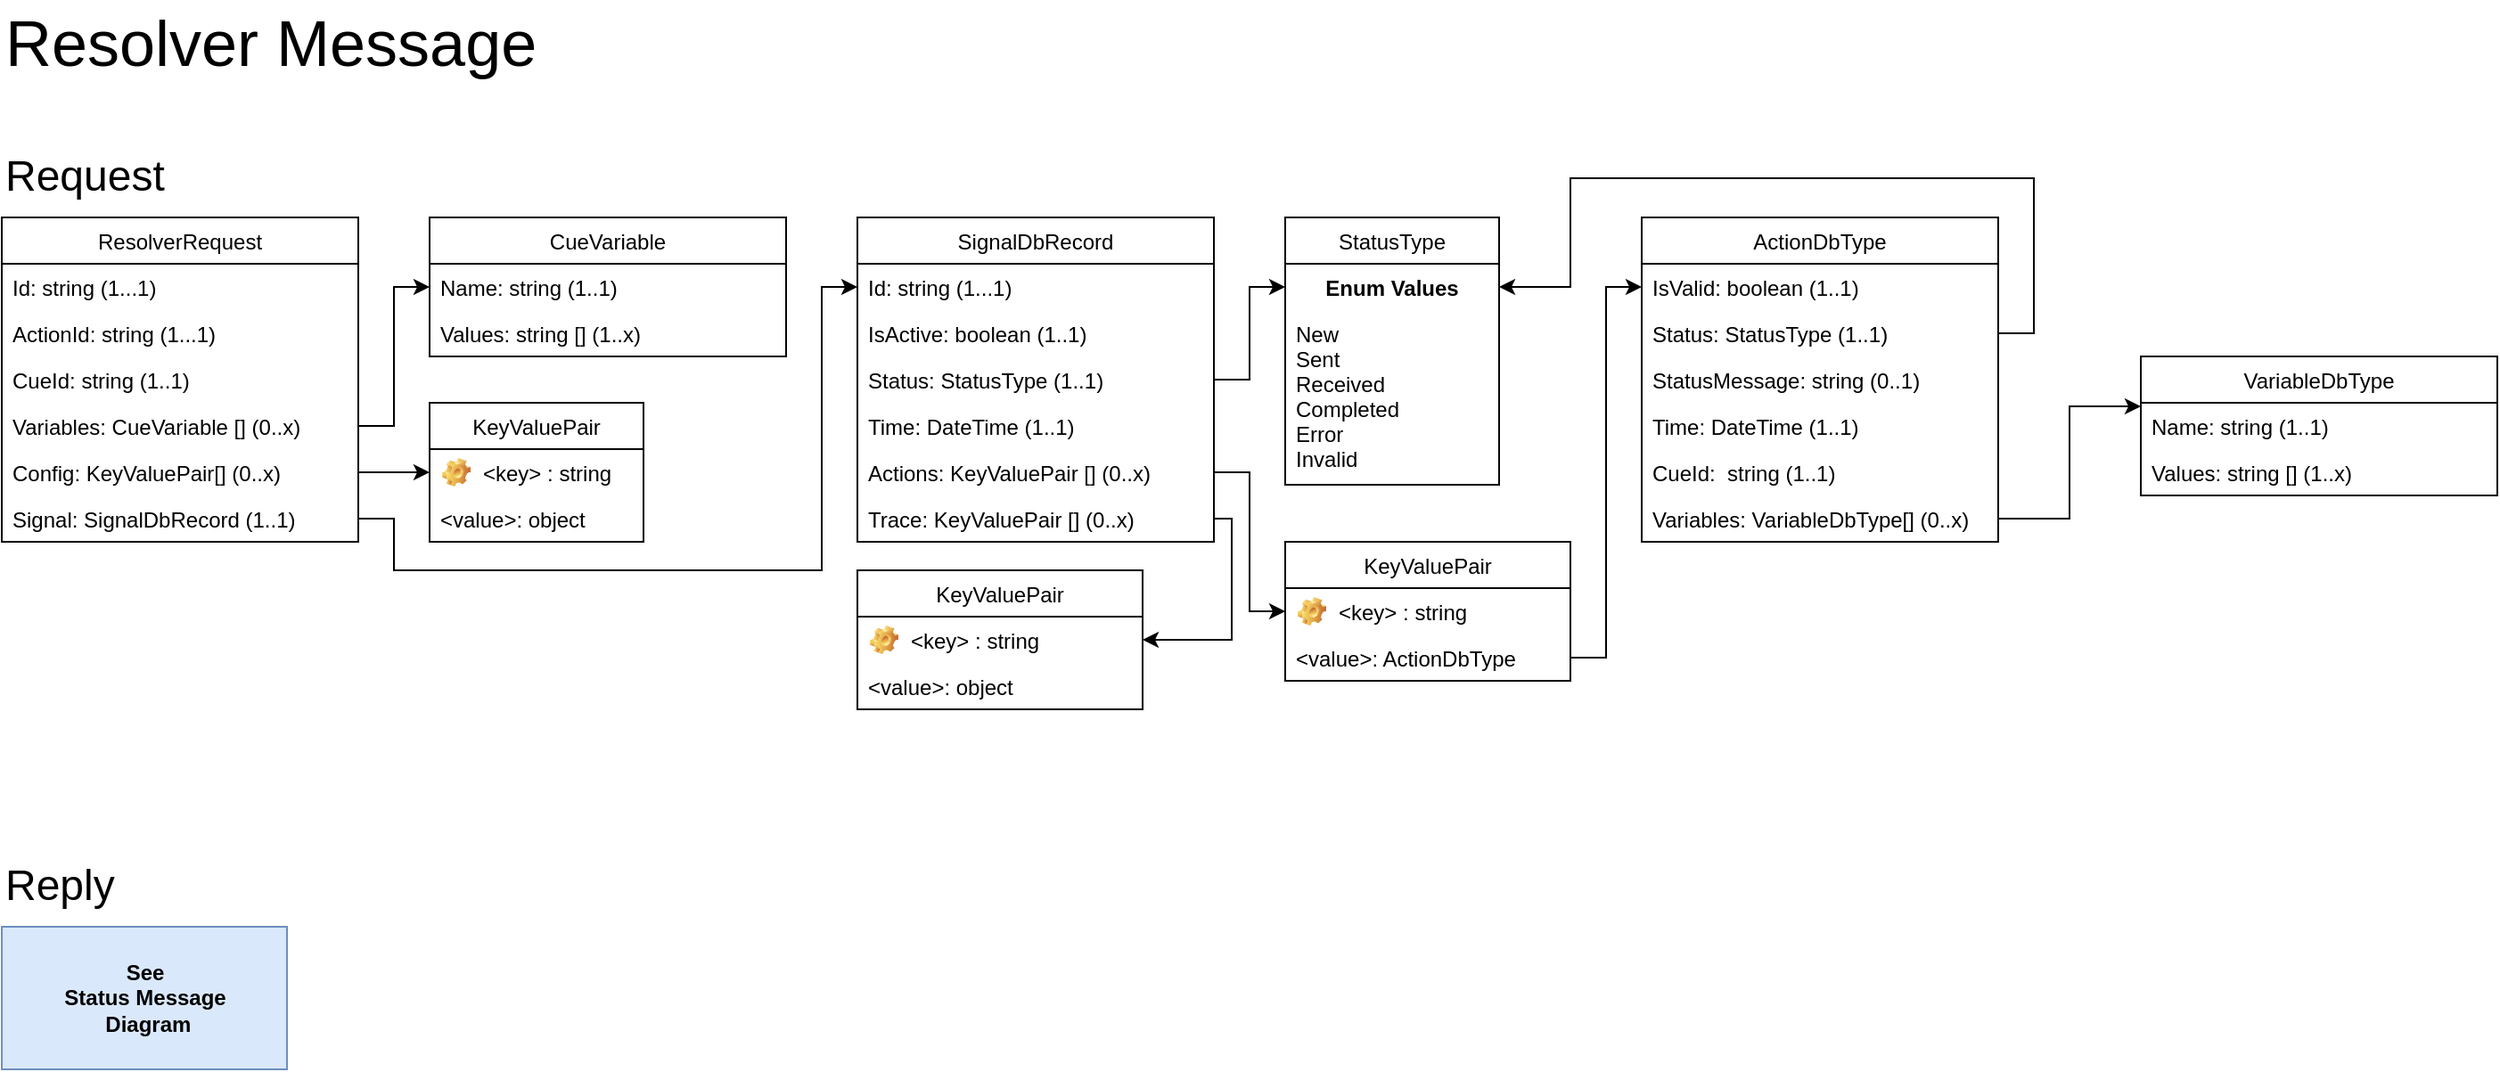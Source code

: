 <mxfile version="13.7.3" type="device"><diagram id="CwCPBcXZOWI9J1zfgDHO" name="Page-1"><mxGraphModel dx="927" dy="618" grid="1" gridSize="10" guides="1" tooltips="1" connect="1" arrows="1" fold="1" page="1" pageScale="1" pageWidth="1100" pageHeight="850" math="0" shadow="0"><root><mxCell id="0"/><mxCell id="1" parent="0"/><mxCell id="KmfvtNIkWaQ_sEXPeE87-1" value="ResolverRequest" style="swimlane;fontStyle=0;childLayout=stackLayout;horizontal=1;startSize=26;fillColor=none;horizontalStack=0;resizeParent=1;resizeParentMax=0;resizeLast=0;collapsible=1;marginBottom=0;" parent="1" vertex="1"><mxGeometry x="40" y="162" width="200" height="182" as="geometry"/></mxCell><mxCell id="KmfvtNIkWaQ_sEXPeE87-2" value="Id: string (1...1)" style="text;strokeColor=none;fillColor=none;align=left;verticalAlign=top;spacingLeft=4;spacingRight=4;overflow=hidden;rotatable=0;points=[[0,0.5],[1,0.5]];portConstraint=eastwest;" parent="KmfvtNIkWaQ_sEXPeE87-1" vertex="1"><mxGeometry y="26" width="200" height="26" as="geometry"/></mxCell><mxCell id="KmfvtNIkWaQ_sEXPeE87-3" value="ActionId: string (1...1)" style="text;strokeColor=none;fillColor=none;align=left;verticalAlign=top;spacingLeft=4;spacingRight=4;overflow=hidden;rotatable=0;points=[[0,0.5],[1,0.5]];portConstraint=eastwest;" parent="KmfvtNIkWaQ_sEXPeE87-1" vertex="1"><mxGeometry y="52" width="200" height="26" as="geometry"/></mxCell><mxCell id="KmfvtNIkWaQ_sEXPeE87-7" value="CueId: string (1..1)" style="text;strokeColor=none;fillColor=none;align=left;verticalAlign=top;spacingLeft=4;spacingRight=4;overflow=hidden;rotatable=0;points=[[0,0.5],[1,0.5]];portConstraint=eastwest;" parent="KmfvtNIkWaQ_sEXPeE87-1" vertex="1"><mxGeometry y="78" width="200" height="26" as="geometry"/></mxCell><mxCell id="KmfvtNIkWaQ_sEXPeE87-6" value="Variables: CueVariable [] (0..x)" style="text;strokeColor=none;fillColor=none;align=left;verticalAlign=top;spacingLeft=4;spacingRight=4;overflow=hidden;rotatable=0;points=[[0,0.5],[1,0.5]];portConstraint=eastwest;" parent="KmfvtNIkWaQ_sEXPeE87-1" vertex="1"><mxGeometry y="104" width="200" height="26" as="geometry"/></mxCell><mxCell id="5pbbXjXSg07QnBIjyVvJ-1" value="Config: KeyValuePair[] (0..x)" style="text;strokeColor=none;fillColor=none;align=left;verticalAlign=top;spacingLeft=4;spacingRight=4;overflow=hidden;rotatable=0;points=[[0,0.5],[1,0.5]];portConstraint=eastwest;" parent="KmfvtNIkWaQ_sEXPeE87-1" vertex="1"><mxGeometry y="130" width="200" height="26" as="geometry"/></mxCell><mxCell id="5pbbXjXSg07QnBIjyVvJ-2" value="Signal: SignalDbRecord (1..1)" style="text;strokeColor=none;fillColor=none;align=left;verticalAlign=top;spacingLeft=4;spacingRight=4;overflow=hidden;rotatable=0;points=[[0,0.5],[1,0.5]];portConstraint=eastwest;" parent="KmfvtNIkWaQ_sEXPeE87-1" vertex="1"><mxGeometry y="156" width="200" height="26" as="geometry"/></mxCell><mxCell id="Yg6pK1T9AQLUbVwk1xyi-1" value="&lt;font style=&quot;font-size: 24px&quot;&gt;Request&lt;/font&gt;" style="text;html=1;resizable=0;points=[];autosize=1;align=left;verticalAlign=top;spacingTop=-4;" parent="1" vertex="1"><mxGeometry x="40" y="122" width="100" height="20" as="geometry"/></mxCell><mxCell id="Yg6pK1T9AQLUbVwk1xyi-2" value="&lt;span style=&quot;font-size: 36px&quot;&gt;Resolver Message&lt;/span&gt;" style="text;html=1;resizable=0;points=[];autosize=1;align=left;verticalAlign=top;spacingTop=-4;" parent="1" vertex="1"><mxGeometry x="40" y="40" width="310" height="20" as="geometry"/></mxCell><mxCell id="Yg6pK1T9AQLUbVwk1xyi-10" value="&lt;font style=&quot;font-size: 24px&quot;&gt;Reply&lt;/font&gt;" style="text;html=1;resizable=0;points=[];autosize=1;align=left;verticalAlign=top;spacingTop=-4;" parent="1" vertex="1"><mxGeometry x="40" y="520" width="80" height="20" as="geometry"/></mxCell><mxCell id="S3AsXl8oEXzv2uJ6KpzK-1" value="CueVariable" style="swimlane;fontStyle=0;childLayout=stackLayout;horizontal=1;startSize=26;fillColor=none;horizontalStack=0;resizeParent=1;resizeParentMax=0;resizeLast=0;collapsible=1;marginBottom=0;" vertex="1" parent="1"><mxGeometry x="280" y="162" width="200" height="78" as="geometry"/></mxCell><mxCell id="S3AsXl8oEXzv2uJ6KpzK-2" value="Name: string (1..1)" style="text;strokeColor=none;fillColor=none;align=left;verticalAlign=top;spacingLeft=4;spacingRight=4;overflow=hidden;rotatable=0;points=[[0,0.5],[1,0.5]];portConstraint=eastwest;" vertex="1" parent="S3AsXl8oEXzv2uJ6KpzK-1"><mxGeometry y="26" width="200" height="26" as="geometry"/></mxCell><mxCell id="S3AsXl8oEXzv2uJ6KpzK-3" value="Values: string [] (1..x)" style="text;strokeColor=none;fillColor=none;align=left;verticalAlign=top;spacingLeft=4;spacingRight=4;overflow=hidden;rotatable=0;points=[[0,0.5],[1,0.5]];portConstraint=eastwest;" vertex="1" parent="S3AsXl8oEXzv2uJ6KpzK-1"><mxGeometry y="52" width="200" height="26" as="geometry"/></mxCell><mxCell id="S3AsXl8oEXzv2uJ6KpzK-4" style="edgeStyle=orthogonalEdgeStyle;rounded=0;orthogonalLoop=1;jettySize=auto;html=1;exitX=1;exitY=0.5;exitDx=0;exitDy=0;entryX=0;entryY=0.5;entryDx=0;entryDy=0;" edge="1" parent="1" source="KmfvtNIkWaQ_sEXPeE87-6" target="S3AsXl8oEXzv2uJ6KpzK-1"><mxGeometry relative="1" as="geometry"/></mxCell><mxCell id="S3AsXl8oEXzv2uJ6KpzK-6" style="edgeStyle=orthogonalEdgeStyle;rounded=0;orthogonalLoop=1;jettySize=auto;html=1;exitX=1;exitY=0.5;exitDx=0;exitDy=0;entryX=0;entryY=0.5;entryDx=0;entryDy=0;" edge="1" parent="1" source="5pbbXjXSg07QnBIjyVvJ-1" target="UtzcR_tTg8Ej9OjdFDzc-1"><mxGeometry relative="1" as="geometry"/></mxCell><mxCell id="S3AsXl8oEXzv2uJ6KpzK-7" value="SignalDbRecord" style="swimlane;fontStyle=0;childLayout=stackLayout;horizontal=1;startSize=26;fillColor=none;horizontalStack=0;resizeParent=1;resizeParentMax=0;resizeLast=0;collapsible=1;marginBottom=0;" vertex="1" parent="1"><mxGeometry x="520" y="162" width="200" height="182" as="geometry"/></mxCell><mxCell id="S3AsXl8oEXzv2uJ6KpzK-8" value="Id: string (1...1)" style="text;strokeColor=none;fillColor=none;align=left;verticalAlign=top;spacingLeft=4;spacingRight=4;overflow=hidden;rotatable=0;points=[[0,0.5],[1,0.5]];portConstraint=eastwest;" vertex="1" parent="S3AsXl8oEXzv2uJ6KpzK-7"><mxGeometry y="26" width="200" height="26" as="geometry"/></mxCell><mxCell id="S3AsXl8oEXzv2uJ6KpzK-9" value="IsActive: boolean (1..1)" style="text;strokeColor=none;fillColor=none;align=left;verticalAlign=top;spacingLeft=4;spacingRight=4;overflow=hidden;rotatable=0;points=[[0,0.5],[1,0.5]];portConstraint=eastwest;" vertex="1" parent="S3AsXl8oEXzv2uJ6KpzK-7"><mxGeometry y="52" width="200" height="26" as="geometry"/></mxCell><mxCell id="S3AsXl8oEXzv2uJ6KpzK-10" value="Status: StatusType (1..1)" style="text;strokeColor=none;fillColor=none;align=left;verticalAlign=top;spacingLeft=4;spacingRight=4;overflow=hidden;rotatable=0;points=[[0,0.5],[1,0.5]];portConstraint=eastwest;" vertex="1" parent="S3AsXl8oEXzv2uJ6KpzK-7"><mxGeometry y="78" width="200" height="26" as="geometry"/></mxCell><mxCell id="S3AsXl8oEXzv2uJ6KpzK-11" value="Time: DateTime (1..1)" style="text;strokeColor=none;fillColor=none;align=left;verticalAlign=top;spacingLeft=4;spacingRight=4;overflow=hidden;rotatable=0;points=[[0,0.5],[1,0.5]];portConstraint=eastwest;" vertex="1" parent="S3AsXl8oEXzv2uJ6KpzK-7"><mxGeometry y="104" width="200" height="26" as="geometry"/></mxCell><mxCell id="S3AsXl8oEXzv2uJ6KpzK-12" value="Actions: KeyValuePair [] (0..x)" style="text;strokeColor=none;fillColor=none;align=left;verticalAlign=top;spacingLeft=4;spacingRight=4;overflow=hidden;rotatable=0;points=[[0,0.5],[1,0.5]];portConstraint=eastwest;" vertex="1" parent="S3AsXl8oEXzv2uJ6KpzK-7"><mxGeometry y="130" width="200" height="26" as="geometry"/></mxCell><mxCell id="S3AsXl8oEXzv2uJ6KpzK-13" value="Trace: KeyValuePair [] (0..x)" style="text;strokeColor=none;fillColor=none;align=left;verticalAlign=top;spacingLeft=4;spacingRight=4;overflow=hidden;rotatable=0;points=[[0,0.5],[1,0.5]];portConstraint=eastwest;" vertex="1" parent="S3AsXl8oEXzv2uJ6KpzK-7"><mxGeometry y="156" width="200" height="26" as="geometry"/></mxCell><mxCell id="S3AsXl8oEXzv2uJ6KpzK-14" style="edgeStyle=orthogonalEdgeStyle;rounded=0;orthogonalLoop=1;jettySize=auto;html=1;exitX=1;exitY=0.5;exitDx=0;exitDy=0;entryX=0;entryY=0.5;entryDx=0;entryDy=0;" edge="1" parent="1" source="5pbbXjXSg07QnBIjyVvJ-2" target="S3AsXl8oEXzv2uJ6KpzK-8"><mxGeometry relative="1" as="geometry"><Array as="points"><mxPoint x="260" y="331"/><mxPoint x="260" y="360"/><mxPoint x="500" y="360"/><mxPoint x="500" y="201"/></Array></mxGeometry></mxCell><mxCell id="UtzcR_tTg8Ej9OjdFDzc-1" value="KeyValuePair" style="swimlane;fontStyle=0;childLayout=stackLayout;horizontal=1;startSize=26;fillColor=none;horizontalStack=0;resizeParent=1;resizeParentMax=0;resizeLast=0;collapsible=1;marginBottom=0;" parent="1" vertex="1"><mxGeometry x="280" y="266" width="120" height="78" as="geometry"/></mxCell><mxCell id="UtzcR_tTg8Ej9OjdFDzc-2" value="&lt;key&gt; : string" style="label;fontStyle=0;strokeColor=none;fillColor=none;align=left;verticalAlign=top;overflow=hidden;spacingLeft=28;spacingRight=4;rotatable=0;points=[[0,0.5],[1,0.5]];portConstraint=eastwest;imageWidth=16;imageHeight=16;image=img/clipart/Gear_128x128.png" parent="UtzcR_tTg8Ej9OjdFDzc-1" vertex="1"><mxGeometry y="26" width="120" height="26" as="geometry"/></mxCell><mxCell id="UtzcR_tTg8Ej9OjdFDzc-3" value="&lt;value&gt;: object" style="text;strokeColor=none;fillColor=none;align=left;verticalAlign=top;spacingLeft=4;spacingRight=4;overflow=hidden;rotatable=0;points=[[0,0.5],[1,0.5]];portConstraint=eastwest;" parent="UtzcR_tTg8Ej9OjdFDzc-1" vertex="1"><mxGeometry y="52" width="120" height="26" as="geometry"/></mxCell><mxCell id="S3AsXl8oEXzv2uJ6KpzK-15" value="StatusType" style="swimlane;fontStyle=0;childLayout=stackLayout;horizontal=1;startSize=26;fillColor=none;horizontalStack=0;resizeParent=1;resizeParentMax=0;resizeLast=0;collapsible=1;marginBottom=0;" vertex="1" parent="1"><mxGeometry x="760" y="162" width="120" height="150" as="geometry"/></mxCell><mxCell id="S3AsXl8oEXzv2uJ6KpzK-16" value="Enum Values" style="text;align=center;fontStyle=1;verticalAlign=middle;spacingLeft=3;spacingRight=3;strokeColor=none;rotatable=0;points=[[0,0.5],[1,0.5]];portConstraint=eastwest;" vertex="1" parent="S3AsXl8oEXzv2uJ6KpzK-15"><mxGeometry y="26" width="120" height="26" as="geometry"/></mxCell><mxCell id="S3AsXl8oEXzv2uJ6KpzK-17" value="New&#10;Sent&#10;Received&#10;Completed&#10;Error&#10;Invalid&#10;" style="text;strokeColor=none;fillColor=none;align=left;verticalAlign=top;spacingLeft=4;spacingRight=4;overflow=hidden;rotatable=0;points=[[0,0.5],[1,0.5]];portConstraint=eastwest;" vertex="1" parent="S3AsXl8oEXzv2uJ6KpzK-15"><mxGeometry y="52" width="120" height="98" as="geometry"/></mxCell><mxCell id="S3AsXl8oEXzv2uJ6KpzK-18" style="edgeStyle=orthogonalEdgeStyle;rounded=0;orthogonalLoop=1;jettySize=auto;html=1;exitX=1;exitY=0.5;exitDx=0;exitDy=0;entryX=0;entryY=0.5;entryDx=0;entryDy=0;" edge="1" parent="1" source="S3AsXl8oEXzv2uJ6KpzK-10" target="S3AsXl8oEXzv2uJ6KpzK-16"><mxGeometry relative="1" as="geometry"/></mxCell><mxCell id="S3AsXl8oEXzv2uJ6KpzK-19" value="KeyValuePair" style="swimlane;fontStyle=0;childLayout=stackLayout;horizontal=1;startSize=26;fillColor=none;horizontalStack=0;resizeParent=1;resizeParentMax=0;resizeLast=0;collapsible=1;marginBottom=0;" vertex="1" parent="1"><mxGeometry x="760" y="344" width="160" height="78" as="geometry"/></mxCell><mxCell id="S3AsXl8oEXzv2uJ6KpzK-20" value="&lt;key&gt; : string" style="label;fontStyle=0;strokeColor=none;fillColor=none;align=left;verticalAlign=top;overflow=hidden;spacingLeft=28;spacingRight=4;rotatable=0;points=[[0,0.5],[1,0.5]];portConstraint=eastwest;imageWidth=16;imageHeight=16;image=img/clipart/Gear_128x128.png" vertex="1" parent="S3AsXl8oEXzv2uJ6KpzK-19"><mxGeometry y="26" width="160" height="26" as="geometry"/></mxCell><mxCell id="S3AsXl8oEXzv2uJ6KpzK-21" value="&lt;value&gt;: ActionDbType" style="text;strokeColor=none;fillColor=none;align=left;verticalAlign=top;spacingLeft=4;spacingRight=4;overflow=hidden;rotatable=0;points=[[0,0.5],[1,0.5]];portConstraint=eastwest;" vertex="1" parent="S3AsXl8oEXzv2uJ6KpzK-19"><mxGeometry y="52" width="160" height="26" as="geometry"/></mxCell><mxCell id="S3AsXl8oEXzv2uJ6KpzK-22" style="edgeStyle=orthogonalEdgeStyle;rounded=0;orthogonalLoop=1;jettySize=auto;html=1;exitX=1;exitY=0.5;exitDx=0;exitDy=0;entryX=0;entryY=0.5;entryDx=0;entryDy=0;" edge="1" parent="1" source="S3AsXl8oEXzv2uJ6KpzK-12" target="S3AsXl8oEXzv2uJ6KpzK-20"><mxGeometry relative="1" as="geometry"/></mxCell><mxCell id="S3AsXl8oEXzv2uJ6KpzK-23" value="ActionDbType" style="swimlane;fontStyle=0;childLayout=stackLayout;horizontal=1;startSize=26;fillColor=none;horizontalStack=0;resizeParent=1;resizeParentMax=0;resizeLast=0;collapsible=1;marginBottom=0;" vertex="1" parent="1"><mxGeometry x="960" y="162" width="200" height="182" as="geometry"/></mxCell><mxCell id="S3AsXl8oEXzv2uJ6KpzK-24" value="IsValid: boolean (1..1)" style="text;strokeColor=none;fillColor=none;align=left;verticalAlign=top;spacingLeft=4;spacingRight=4;overflow=hidden;rotatable=0;points=[[0,0.5],[1,0.5]];portConstraint=eastwest;" vertex="1" parent="S3AsXl8oEXzv2uJ6KpzK-23"><mxGeometry y="26" width="200" height="26" as="geometry"/></mxCell><mxCell id="S3AsXl8oEXzv2uJ6KpzK-25" value="Status: StatusType (1..1)&#10;" style="text;strokeColor=none;fillColor=none;align=left;verticalAlign=top;spacingLeft=4;spacingRight=4;overflow=hidden;rotatable=0;points=[[0,0.5],[1,0.5]];portConstraint=eastwest;" vertex="1" parent="S3AsXl8oEXzv2uJ6KpzK-23"><mxGeometry y="52" width="200" height="26" as="geometry"/></mxCell><mxCell id="S3AsXl8oEXzv2uJ6KpzK-26" value="StatusMessage: string (0..1)" style="text;strokeColor=none;fillColor=none;align=left;verticalAlign=top;spacingLeft=4;spacingRight=4;overflow=hidden;rotatable=0;points=[[0,0.5],[1,0.5]];portConstraint=eastwest;" vertex="1" parent="S3AsXl8oEXzv2uJ6KpzK-23"><mxGeometry y="78" width="200" height="26" as="geometry"/></mxCell><mxCell id="S3AsXl8oEXzv2uJ6KpzK-27" value="Time: DateTime (1..1)" style="text;strokeColor=none;fillColor=none;align=left;verticalAlign=top;spacingLeft=4;spacingRight=4;overflow=hidden;rotatable=0;points=[[0,0.5],[1,0.5]];portConstraint=eastwest;" vertex="1" parent="S3AsXl8oEXzv2uJ6KpzK-23"><mxGeometry y="104" width="200" height="26" as="geometry"/></mxCell><mxCell id="S3AsXl8oEXzv2uJ6KpzK-28" value="CueId:  string (1..1)" style="text;strokeColor=none;fillColor=none;align=left;verticalAlign=top;spacingLeft=4;spacingRight=4;overflow=hidden;rotatable=0;points=[[0,0.5],[1,0.5]];portConstraint=eastwest;" vertex="1" parent="S3AsXl8oEXzv2uJ6KpzK-23"><mxGeometry y="130" width="200" height="26" as="geometry"/></mxCell><mxCell id="S3AsXl8oEXzv2uJ6KpzK-29" value="Variables: VariableDbType[] (0..x)" style="text;strokeColor=none;fillColor=none;align=left;verticalAlign=top;spacingLeft=4;spacingRight=4;overflow=hidden;rotatable=0;points=[[0,0.5],[1,0.5]];portConstraint=eastwest;" vertex="1" parent="S3AsXl8oEXzv2uJ6KpzK-23"><mxGeometry y="156" width="200" height="26" as="geometry"/></mxCell><mxCell id="S3AsXl8oEXzv2uJ6KpzK-30" style="edgeStyle=orthogonalEdgeStyle;rounded=0;orthogonalLoop=1;jettySize=auto;html=1;exitX=1;exitY=0.5;exitDx=0;exitDy=0;entryX=0;entryY=0.5;entryDx=0;entryDy=0;" edge="1" parent="1" source="S3AsXl8oEXzv2uJ6KpzK-21" target="S3AsXl8oEXzv2uJ6KpzK-24"><mxGeometry relative="1" as="geometry"/></mxCell><mxCell id="S3AsXl8oEXzv2uJ6KpzK-31" value="KeyValuePair" style="swimlane;fontStyle=0;childLayout=stackLayout;horizontal=1;startSize=26;fillColor=none;horizontalStack=0;resizeParent=1;resizeParentMax=0;resizeLast=0;collapsible=1;marginBottom=0;" vertex="1" parent="1"><mxGeometry x="520" y="360" width="160" height="78" as="geometry"/></mxCell><mxCell id="S3AsXl8oEXzv2uJ6KpzK-32" value="&lt;key&gt; : string" style="label;fontStyle=0;strokeColor=none;fillColor=none;align=left;verticalAlign=top;overflow=hidden;spacingLeft=28;spacingRight=4;rotatable=0;points=[[0,0.5],[1,0.5]];portConstraint=eastwest;imageWidth=16;imageHeight=16;image=img/clipart/Gear_128x128.png" vertex="1" parent="S3AsXl8oEXzv2uJ6KpzK-31"><mxGeometry y="26" width="160" height="26" as="geometry"/></mxCell><mxCell id="S3AsXl8oEXzv2uJ6KpzK-33" value="&lt;value&gt;: object" style="text;strokeColor=none;fillColor=none;align=left;verticalAlign=top;spacingLeft=4;spacingRight=4;overflow=hidden;rotatable=0;points=[[0,0.5],[1,0.5]];portConstraint=eastwest;" vertex="1" parent="S3AsXl8oEXzv2uJ6KpzK-31"><mxGeometry y="52" width="160" height="26" as="geometry"/></mxCell><mxCell id="S3AsXl8oEXzv2uJ6KpzK-34" style="edgeStyle=orthogonalEdgeStyle;rounded=0;orthogonalLoop=1;jettySize=auto;html=1;exitX=1;exitY=0.5;exitDx=0;exitDy=0;entryX=1;entryY=0.5;entryDx=0;entryDy=0;" edge="1" parent="1" source="S3AsXl8oEXzv2uJ6KpzK-13" target="S3AsXl8oEXzv2uJ6KpzK-32"><mxGeometry relative="1" as="geometry"><Array as="points"><mxPoint x="730" y="331"/><mxPoint x="730" y="399"/></Array></mxGeometry></mxCell><mxCell id="S3AsXl8oEXzv2uJ6KpzK-35" style="edgeStyle=orthogonalEdgeStyle;rounded=0;orthogonalLoop=1;jettySize=auto;html=1;exitX=1;exitY=0.5;exitDx=0;exitDy=0;entryX=1;entryY=0.5;entryDx=0;entryDy=0;" edge="1" parent="1" source="S3AsXl8oEXzv2uJ6KpzK-25" target="S3AsXl8oEXzv2uJ6KpzK-16"><mxGeometry relative="1" as="geometry"><Array as="points"><mxPoint x="1180" y="227"/><mxPoint x="1180" y="140"/><mxPoint x="920" y="140"/><mxPoint x="920" y="201"/></Array></mxGeometry></mxCell><mxCell id="S3AsXl8oEXzv2uJ6KpzK-36" value="VariableDbType" style="swimlane;fontStyle=0;childLayout=stackLayout;horizontal=1;startSize=26;fillColor=none;horizontalStack=0;resizeParent=1;resizeParentMax=0;resizeLast=0;collapsible=1;marginBottom=0;" vertex="1" parent="1"><mxGeometry x="1240" y="240" width="200" height="78" as="geometry"/></mxCell><mxCell id="S3AsXl8oEXzv2uJ6KpzK-37" value="Name: string (1..1)" style="text;strokeColor=none;fillColor=none;align=left;verticalAlign=top;spacingLeft=4;spacingRight=4;overflow=hidden;rotatable=0;points=[[0,0.5],[1,0.5]];portConstraint=eastwest;" vertex="1" parent="S3AsXl8oEXzv2uJ6KpzK-36"><mxGeometry y="26" width="200" height="26" as="geometry"/></mxCell><mxCell id="S3AsXl8oEXzv2uJ6KpzK-38" value="Values: string [] (1..x)" style="text;strokeColor=none;fillColor=none;align=left;verticalAlign=top;spacingLeft=4;spacingRight=4;overflow=hidden;rotatable=0;points=[[0,0.5],[1,0.5]];portConstraint=eastwest;" vertex="1" parent="S3AsXl8oEXzv2uJ6KpzK-36"><mxGeometry y="52" width="200" height="26" as="geometry"/></mxCell><mxCell id="S3AsXl8oEXzv2uJ6KpzK-39" style="edgeStyle=orthogonalEdgeStyle;rounded=0;orthogonalLoop=1;jettySize=auto;html=1;exitX=1;exitY=0.5;exitDx=0;exitDy=0;entryX=0;entryY=0.077;entryDx=0;entryDy=0;entryPerimeter=0;" edge="1" parent="1" source="S3AsXl8oEXzv2uJ6KpzK-29" target="S3AsXl8oEXzv2uJ6KpzK-37"><mxGeometry relative="1" as="geometry"/></mxCell><mxCell id="S3AsXl8oEXzv2uJ6KpzK-41" value="&lt;b&gt;See&lt;br&gt;Status Message&lt;br&gt;&amp;nbsp;Diagram&lt;br&gt;&lt;/b&gt;" style="html=1;fillColor=#dae8fc;strokeColor=#6c8ebf;" vertex="1" parent="1"><mxGeometry x="40" y="560" width="160" height="80" as="geometry"/></mxCell></root></mxGraphModel></diagram></mxfile>